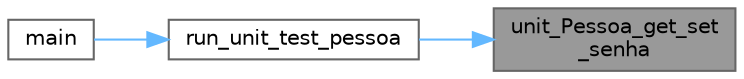 digraph "unit_Pessoa_get_set_senha"
{
 // LATEX_PDF_SIZE
  bgcolor="transparent";
  edge [fontname=Helvetica,fontsize=10,labelfontname=Helvetica,labelfontsize=10];
  node [fontname=Helvetica,fontsize=10,shape=box,height=0.2,width=0.4];
  rankdir="RL";
  Node1 [id="Node000001",label="unit_Pessoa_get_set\l_senha",height=0.2,width=0.4,color="gray40", fillcolor="grey60", style="filled", fontcolor="black",tooltip="Testa a função de set e get da senha para a classe Pessoa."];
  Node1 -> Node2 [id="edge1_Node000001_Node000002",dir="back",color="steelblue1",style="solid",tooltip=" "];
  Node2 [id="Node000002",label="run_unit_test_pessoa",height=0.2,width=0.4,color="grey40", fillcolor="white", style="filled",URL="$unit__pessoa_8cpp.html#ae4dc202702283199027582f3fad00b0e",tooltip="Executa todos os testes unitários para a classe Pessoa."];
  Node2 -> Node3 [id="edge2_Node000002_Node000003",dir="back",color="steelblue1",style="solid",tooltip=" "];
  Node3 [id="Node000003",label="main",height=0.2,width=0.4,color="grey40", fillcolor="white", style="filled",URL="$test_2unit_2main_8cpp.html#ae66f6b31b5ad750f1fe042a706a4e3d4",tooltip=" "];
}
